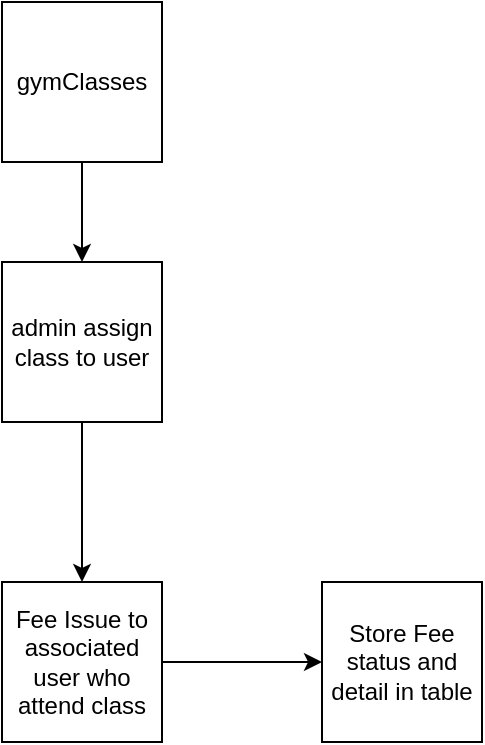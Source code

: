 <mxfile version="22.0.8" type="device">
  <diagram name="Page-1" id="sOwsikZQiYveg3udqnzt">
    <mxGraphModel dx="880" dy="446" grid="1" gridSize="10" guides="1" tooltips="1" connect="1" arrows="1" fold="1" page="1" pageScale="1" pageWidth="850" pageHeight="1100" math="0" shadow="0">
      <root>
        <mxCell id="0" />
        <mxCell id="1" parent="0" />
        <mxCell id="9kOTGoKsWilB7riX7upR-1" value="gymClasses" style="whiteSpace=wrap;html=1;aspect=fixed;" vertex="1" parent="1">
          <mxGeometry x="380" y="190" width="80" height="80" as="geometry" />
        </mxCell>
        <mxCell id="9kOTGoKsWilB7riX7upR-2" value="" style="endArrow=classic;html=1;rounded=0;exitX=0.5;exitY=1;exitDx=0;exitDy=0;" edge="1" parent="1" source="9kOTGoKsWilB7riX7upR-1">
          <mxGeometry width="50" height="50" relative="1" as="geometry">
            <mxPoint x="400" y="360" as="sourcePoint" />
            <mxPoint x="420" y="320" as="targetPoint" />
          </mxGeometry>
        </mxCell>
        <mxCell id="9kOTGoKsWilB7riX7upR-5" style="edgeStyle=orthogonalEdgeStyle;rounded=0;orthogonalLoop=1;jettySize=auto;html=1;entryX=0.5;entryY=0;entryDx=0;entryDy=0;" edge="1" parent="1" source="9kOTGoKsWilB7riX7upR-3" target="9kOTGoKsWilB7riX7upR-4">
          <mxGeometry relative="1" as="geometry" />
        </mxCell>
        <mxCell id="9kOTGoKsWilB7riX7upR-3" value="admin assign class to user" style="whiteSpace=wrap;html=1;aspect=fixed;" vertex="1" parent="1">
          <mxGeometry x="380" y="320" width="80" height="80" as="geometry" />
        </mxCell>
        <mxCell id="9kOTGoKsWilB7riX7upR-4" value="Fee Issue to associated user who attend class" style="whiteSpace=wrap;html=1;aspect=fixed;" vertex="1" parent="1">
          <mxGeometry x="380" y="480" width="80" height="80" as="geometry" />
        </mxCell>
        <mxCell id="9kOTGoKsWilB7riX7upR-6" value="" style="endArrow=classic;html=1;rounded=0;exitX=1;exitY=0.5;exitDx=0;exitDy=0;" edge="1" parent="1" source="9kOTGoKsWilB7riX7upR-4">
          <mxGeometry width="50" height="50" relative="1" as="geometry">
            <mxPoint x="490" y="550" as="sourcePoint" />
            <mxPoint x="540" y="520" as="targetPoint" />
          </mxGeometry>
        </mxCell>
        <mxCell id="9kOTGoKsWilB7riX7upR-7" value="Store Fee status and detail in table" style="whiteSpace=wrap;html=1;aspect=fixed;" vertex="1" parent="1">
          <mxGeometry x="540" y="480" width="80" height="80" as="geometry" />
        </mxCell>
      </root>
    </mxGraphModel>
  </diagram>
</mxfile>
